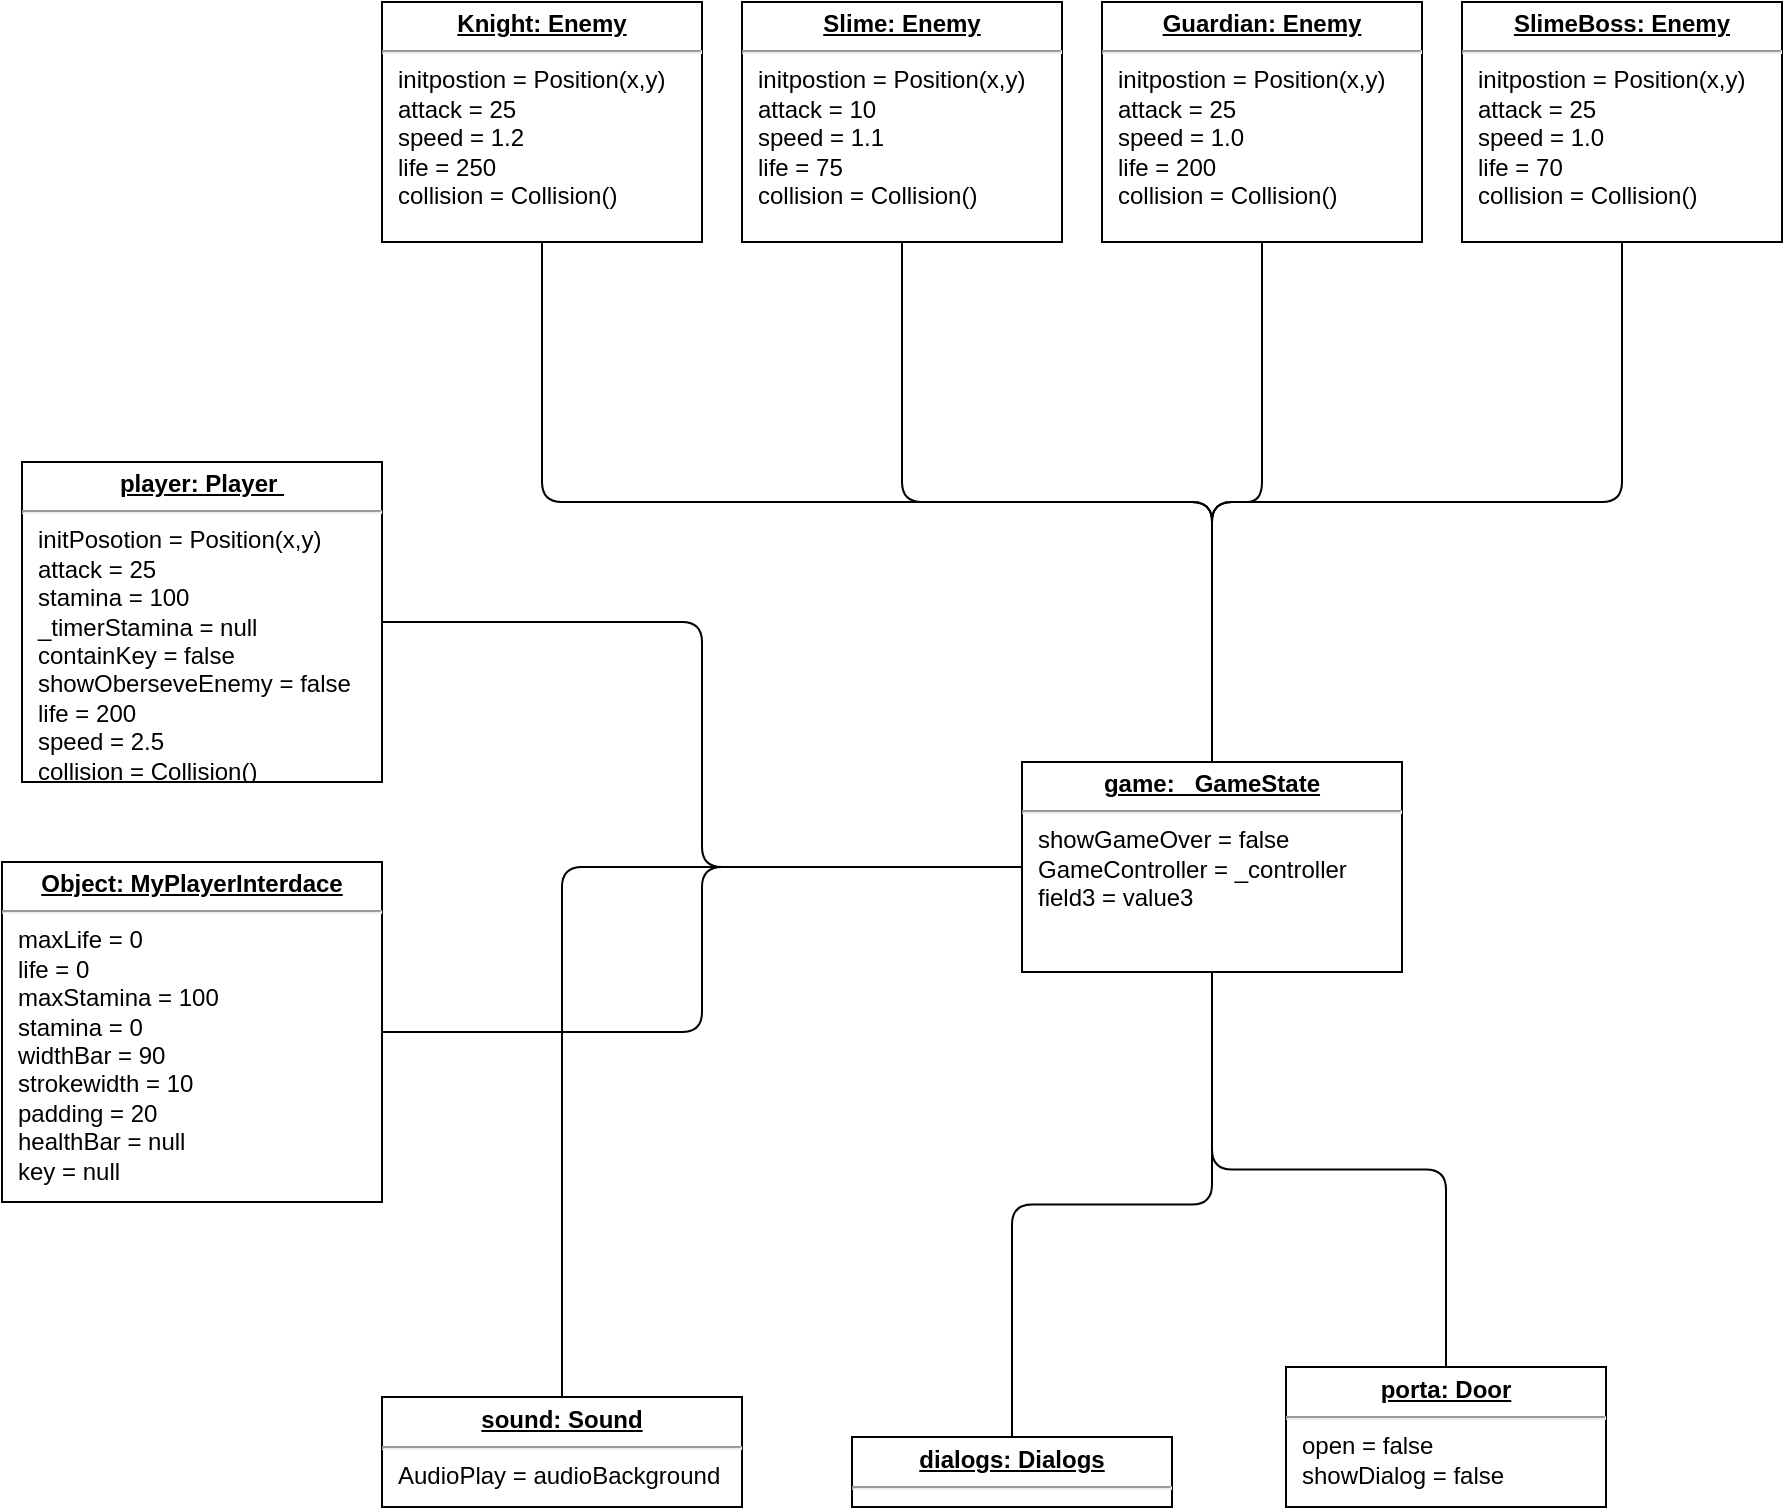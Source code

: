 <mxfile version="13.0.3" type="device"><diagram id="lrvd8stbjJ5Djxa59K5G" name="Page-1"><mxGraphModel dx="868" dy="450" grid="1" gridSize="10" guides="1" tooltips="1" connect="1" arrows="1" fold="1" page="1" pageScale="1" pageWidth="827" pageHeight="1169" math="0" shadow="0"><root><mxCell id="0"/><mxCell id="1" parent="0"/><mxCell id="XSdjjUBKBmtMmHzZSNP9-1" value="&lt;p style=&quot;margin: 0px ; margin-top: 4px ; text-align: center ; text-decoration: underline&quot;&gt;&lt;b&gt;Knight: Enemy&lt;/b&gt;&lt;/p&gt;&lt;hr&gt;&lt;p style=&quot;margin: 0px ; margin-left: 8px&quot;&gt;initpostion = Position(x,y)&lt;br&gt;attack = 25&lt;br&gt;speed = 1.2&lt;/p&gt;&lt;p style=&quot;margin: 0px ; margin-left: 8px&quot;&gt;life = 250&lt;/p&gt;&lt;p style=&quot;margin: 0px ; margin-left: 8px&quot;&gt;collision = Collision()&lt;/p&gt;" style="verticalAlign=top;align=left;overflow=fill;fontSize=12;fontFamily=Helvetica;html=1;" parent="1" vertex="1"><mxGeometry x="215" y="180" width="160" height="120" as="geometry"/></mxCell><mxCell id="XSdjjUBKBmtMmHzZSNP9-2" value="&lt;p style=&quot;margin: 4px 0px 0px ; text-align: center ; text-decoration: underline&quot;&gt;&lt;b&gt;Slime: Enemy&lt;/b&gt;&lt;/p&gt;&lt;hr&gt;&lt;p style=&quot;margin: 0px 0px 0px 8px&quot;&gt;initpostion = Position(x,y)&lt;br&gt;attack = 10&lt;br&gt;speed = 1.1&lt;/p&gt;&lt;p style=&quot;margin: 0px 0px 0px 8px&quot;&gt;life = 75&lt;/p&gt;&lt;p style=&quot;margin: 0px 0px 0px 8px&quot;&gt;collision = Collision()&lt;/p&gt;" style="verticalAlign=top;align=left;overflow=fill;fontSize=12;fontFamily=Helvetica;html=1;" parent="1" vertex="1"><mxGeometry x="395" y="180" width="160" height="120" as="geometry"/></mxCell><mxCell id="XSdjjUBKBmtMmHzZSNP9-3" value="&lt;p style=&quot;margin: 0px ; margin-top: 4px ; text-align: center ; text-decoration: underline&quot;&gt;&lt;b&gt;Guardian: Enemy&lt;/b&gt;&lt;/p&gt;&lt;hr&gt;&lt;p style=&quot;margin: 0px ; margin-left: 8px&quot;&gt;initpostion = Position(x,y)&lt;br&gt;attack = 25&lt;br&gt;speed = 1.0&lt;/p&gt;&lt;p style=&quot;margin: 0px ; margin-left: 8px&quot;&gt;life = 200&lt;/p&gt;&lt;p style=&quot;margin: 0px ; margin-left: 8px&quot;&gt;collision = Collision()&lt;/p&gt;" style="verticalAlign=top;align=left;overflow=fill;fontSize=12;fontFamily=Helvetica;html=1;" parent="1" vertex="1"><mxGeometry x="575" y="180" width="160" height="120" as="geometry"/></mxCell><mxCell id="XSdjjUBKBmtMmHzZSNP9-4" value="&lt;p style=&quot;margin: 0px ; margin-top: 4px ; text-align: center ; text-decoration: underline&quot;&gt;&lt;b&gt;SlimeBoss: Enemy&lt;/b&gt;&lt;/p&gt;&lt;hr&gt;&lt;p style=&quot;margin: 0px ; margin-left: 8px&quot;&gt;initpostion = Position(x,y)&lt;br&gt;attack = 25&lt;br&gt;speed = 1.0&lt;/p&gt;&lt;p style=&quot;margin: 0px ; margin-left: 8px&quot;&gt;life = 70&lt;/p&gt;&lt;p style=&quot;margin: 0px ; margin-left: 8px&quot;&gt;collision = Collision()&lt;/p&gt;" style="verticalAlign=top;align=left;overflow=fill;fontSize=12;fontFamily=Helvetica;html=1;" parent="1" vertex="1"><mxGeometry x="755" y="180" width="160" height="120" as="geometry"/></mxCell><mxCell id="XSdjjUBKBmtMmHzZSNP9-5" value="&lt;p style=&quot;margin: 0px ; margin-top: 4px ; text-align: center ; text-decoration: underline&quot;&gt;&lt;b&gt;player: Player&amp;nbsp;&lt;/b&gt;&lt;/p&gt;&lt;hr&gt;&lt;p style=&quot;margin: 0px ; margin-left: 8px&quot;&gt;initPosotion = Position(x,y)&lt;br&gt;attack = 25&lt;br&gt;stamina = 100&lt;/p&gt;&lt;p style=&quot;margin: 0px ; margin-left: 8px&quot;&gt;_timerStamina = null&lt;/p&gt;&lt;p style=&quot;margin: 0px ; margin-left: 8px&quot;&gt;containKey = false&lt;/p&gt;&lt;p style=&quot;margin: 0px ; margin-left: 8px&quot;&gt;showOberseveEnemy = false&lt;/p&gt;&lt;p style=&quot;margin: 0px ; margin-left: 8px&quot;&gt;life = 200&lt;/p&gt;&lt;p style=&quot;margin: 0px ; margin-left: 8px&quot;&gt;speed = 2.5&lt;/p&gt;&lt;p style=&quot;margin: 0px ; margin-left: 8px&quot;&gt;collision = Collision()&lt;/p&gt;" style="verticalAlign=top;align=left;overflow=fill;fontSize=12;fontFamily=Helvetica;html=1;" parent="1" vertex="1"><mxGeometry x="35" y="410" width="180" height="160" as="geometry"/></mxCell><mxCell id="XSdjjUBKBmtMmHzZSNP9-6" value="&lt;p style=&quot;margin: 0px ; margin-top: 4px ; text-align: center ; text-decoration: underline&quot;&gt;&lt;b&gt;game: _GameState&lt;/b&gt;&lt;/p&gt;&lt;hr&gt;&lt;p style=&quot;margin: 0px ; margin-left: 8px&quot;&gt;showGameOver = false&lt;br&gt;GameController = _controller&lt;br&gt;field3 = value3&lt;/p&gt;" style="verticalAlign=top;align=left;overflow=fill;fontSize=12;fontFamily=Helvetica;html=1;" parent="1" vertex="1"><mxGeometry x="535" y="560" width="190" height="105" as="geometry"/></mxCell><mxCell id="XSdjjUBKBmtMmHzZSNP9-7" value="&lt;p style=&quot;margin: 0px ; margin-top: 4px ; text-align: center ; text-decoration: underline&quot;&gt;&lt;b&gt;sound: Sound&lt;/b&gt;&lt;/p&gt;&lt;hr&gt;&lt;p style=&quot;margin: 0px ; margin-left: 8px&quot;&gt;AudioPlay = audioBackground&lt;br&gt;&lt;/p&gt;" style="verticalAlign=top;align=left;overflow=fill;fontSize=12;fontFamily=Helvetica;html=1;" parent="1" vertex="1"><mxGeometry x="215" y="877.5" width="180" height="55" as="geometry"/></mxCell><mxCell id="XSdjjUBKBmtMmHzZSNP9-9" value="&lt;p style=&quot;margin: 0px ; margin-top: 4px ; text-align: center ; text-decoration: underline&quot;&gt;&lt;b&gt;dialogs: Dialogs&lt;/b&gt;&lt;/p&gt;&lt;hr&gt;&lt;p style=&quot;margin: 0px ; margin-left: 8px&quot;&gt;&lt;br&gt;&lt;/p&gt;" style="verticalAlign=top;align=left;overflow=fill;fontSize=12;fontFamily=Helvetica;html=1;" parent="1" vertex="1"><mxGeometry x="450" y="897.5" width="160" height="35" as="geometry"/></mxCell><mxCell id="XSdjjUBKBmtMmHzZSNP9-11" value="&lt;p style=&quot;margin: 0px ; margin-top: 4px ; text-align: center ; text-decoration: underline&quot;&gt;&lt;b&gt;porta: Door&lt;/b&gt;&lt;/p&gt;&lt;hr&gt;&lt;p style=&quot;margin: 0px ; margin-left: 8px&quot;&gt;open = false&lt;br&gt;showDialog = false&lt;br&gt;&lt;/p&gt;" style="verticalAlign=top;align=left;overflow=fill;fontSize=12;fontFamily=Helvetica;html=1;" parent="1" vertex="1"><mxGeometry x="667" y="862.5" width="160" height="70" as="geometry"/></mxCell><mxCell id="XSdjjUBKBmtMmHzZSNP9-12" value="&lt;p style=&quot;margin: 0px ; margin-top: 4px ; text-align: center ; text-decoration: underline&quot;&gt;&lt;b&gt;Object: MyPlayerInterdace&lt;/b&gt;&lt;/p&gt;&lt;hr&gt;&lt;p style=&quot;margin: 0px ; margin-left: 8px&quot;&gt;maxLife = 0&lt;br&gt;life = 0&lt;br&gt;maxStamina = 100&lt;/p&gt;&lt;p style=&quot;margin: 0px ; margin-left: 8px&quot;&gt;stamina = 0&lt;/p&gt;&lt;p style=&quot;margin: 0px ; margin-left: 8px&quot;&gt;widthBar = 90&lt;/p&gt;&lt;p style=&quot;margin: 0px ; margin-left: 8px&quot;&gt;strokewidth = 10&lt;/p&gt;&lt;p style=&quot;margin: 0px ; margin-left: 8px&quot;&gt;padding = 20&lt;/p&gt;&lt;p style=&quot;margin: 0px ; margin-left: 8px&quot;&gt;healthBar = null&lt;/p&gt;&lt;p style=&quot;margin: 0px ; margin-left: 8px&quot;&gt;key = null&lt;/p&gt;" style="verticalAlign=top;align=left;overflow=fill;fontSize=12;fontFamily=Helvetica;html=1;" parent="1" vertex="1"><mxGeometry x="25" y="610" width="190" height="170" as="geometry"/></mxCell><mxCell id="B1D3t3PeWuYECFPpMX8s-3" value="" style="endArrow=none;html=1;edgeStyle=orthogonalEdgeStyle;entryX=0;entryY=0.5;entryDx=0;entryDy=0;exitX=1;exitY=0.5;exitDx=0;exitDy=0;" parent="1" source="XSdjjUBKBmtMmHzZSNP9-5" target="XSdjjUBKBmtMmHzZSNP9-6" edge="1"><mxGeometry relative="1" as="geometry"><mxPoint x="270" y="510" as="sourcePoint"/><mxPoint x="440" y="600" as="targetPoint"/></mxGeometry></mxCell><mxCell id="B1D3t3PeWuYECFPpMX8s-6" value="" style="endArrow=none;html=1;edgeStyle=orthogonalEdgeStyle;entryX=0;entryY=0.5;entryDx=0;entryDy=0;exitX=1;exitY=0.5;exitDx=0;exitDy=0;" parent="1" source="XSdjjUBKBmtMmHzZSNP9-12" target="XSdjjUBKBmtMmHzZSNP9-6" edge="1"><mxGeometry relative="1" as="geometry"><mxPoint x="240" y="820" as="sourcePoint"/><mxPoint x="530" y="620" as="targetPoint"/></mxGeometry></mxCell><mxCell id="B1D3t3PeWuYECFPpMX8s-12" value="" style="endArrow=none;html=1;edgeStyle=orthogonalEdgeStyle;exitX=0.5;exitY=0;exitDx=0;exitDy=0;entryX=0;entryY=0.5;entryDx=0;entryDy=0;" parent="1" source="XSdjjUBKBmtMmHzZSNP9-7" target="XSdjjUBKBmtMmHzZSNP9-6" edge="1"><mxGeometry relative="1" as="geometry"><mxPoint x="290" y="820" as="sourcePoint"/><mxPoint x="510" y="660" as="targetPoint"/></mxGeometry></mxCell><mxCell id="B1D3t3PeWuYECFPpMX8s-15" value="" style="endArrow=none;html=1;edgeStyle=orthogonalEdgeStyle;exitX=0.5;exitY=1;exitDx=0;exitDy=0;entryX=0.5;entryY=0;entryDx=0;entryDy=0;" parent="1" source="XSdjjUBKBmtMmHzZSNP9-6" target="XSdjjUBKBmtMmHzZSNP9-11" edge="1"><mxGeometry relative="1" as="geometry"><mxPoint x="760" y="700" as="sourcePoint"/><mxPoint x="910" y="800" as="targetPoint"/></mxGeometry></mxCell><mxCell id="B1D3t3PeWuYECFPpMX8s-21" value="" style="endArrow=none;html=1;edgeStyle=orthogonalEdgeStyle;exitX=0.5;exitY=0;exitDx=0;exitDy=0;entryX=0.5;entryY=1;entryDx=0;entryDy=0;" parent="1" source="XSdjjUBKBmtMmHzZSNP9-9" target="XSdjjUBKBmtMmHzZSNP9-6" edge="1"><mxGeometry relative="1" as="geometry"><mxPoint x="560" y="790" as="sourcePoint"/><mxPoint x="620" y="710" as="targetPoint"/></mxGeometry></mxCell><mxCell id="B1D3t3PeWuYECFPpMX8s-24" value="" style="endArrow=none;html=1;edgeStyle=orthogonalEdgeStyle;entryX=0.5;entryY=0;entryDx=0;entryDy=0;exitX=0.5;exitY=1;exitDx=0;exitDy=0;" parent="1" source="XSdjjUBKBmtMmHzZSNP9-1" target="XSdjjUBKBmtMmHzZSNP9-6" edge="1"><mxGeometry relative="1" as="geometry"><mxPoint x="460" y="400" as="sourcePoint"/><mxPoint x="620" y="400" as="targetPoint"/></mxGeometry></mxCell><mxCell id="B1D3t3PeWuYECFPpMX8s-30" value="" style="endArrow=none;html=1;edgeStyle=orthogonalEdgeStyle;exitX=0.5;exitY=0;exitDx=0;exitDy=0;entryX=0.5;entryY=1;entryDx=0;entryDy=0;" parent="1" source="XSdjjUBKBmtMmHzZSNP9-6" target="XSdjjUBKBmtMmHzZSNP9-3" edge="1"><mxGeometry relative="1" as="geometry"><mxPoint x="800" y="540" as="sourcePoint"/><mxPoint x="960" y="540" as="targetPoint"/></mxGeometry></mxCell><mxCell id="B1D3t3PeWuYECFPpMX8s-33" value="" style="endArrow=none;html=1;edgeStyle=orthogonalEdgeStyle;exitX=0.5;exitY=0;exitDx=0;exitDy=0;entryX=0.5;entryY=1;entryDx=0;entryDy=0;" parent="1" source="XSdjjUBKBmtMmHzZSNP9-6" target="XSdjjUBKBmtMmHzZSNP9-2" edge="1"><mxGeometry relative="1" as="geometry"><mxPoint x="690" y="420" as="sourcePoint"/><mxPoint x="850" y="420" as="targetPoint"/></mxGeometry></mxCell><mxCell id="B1D3t3PeWuYECFPpMX8s-36" value="" style="endArrow=none;html=1;edgeStyle=orthogonalEdgeStyle;entryX=0.5;entryY=1;entryDx=0;entryDy=0;exitX=0.5;exitY=0;exitDx=0;exitDy=0;" parent="1" source="XSdjjUBKBmtMmHzZSNP9-6" target="XSdjjUBKBmtMmHzZSNP9-4" edge="1"><mxGeometry relative="1" as="geometry"><mxPoint x="660" y="520" as="sourcePoint"/><mxPoint x="1150" y="370" as="targetPoint"/></mxGeometry></mxCell></root></mxGraphModel></diagram></mxfile>